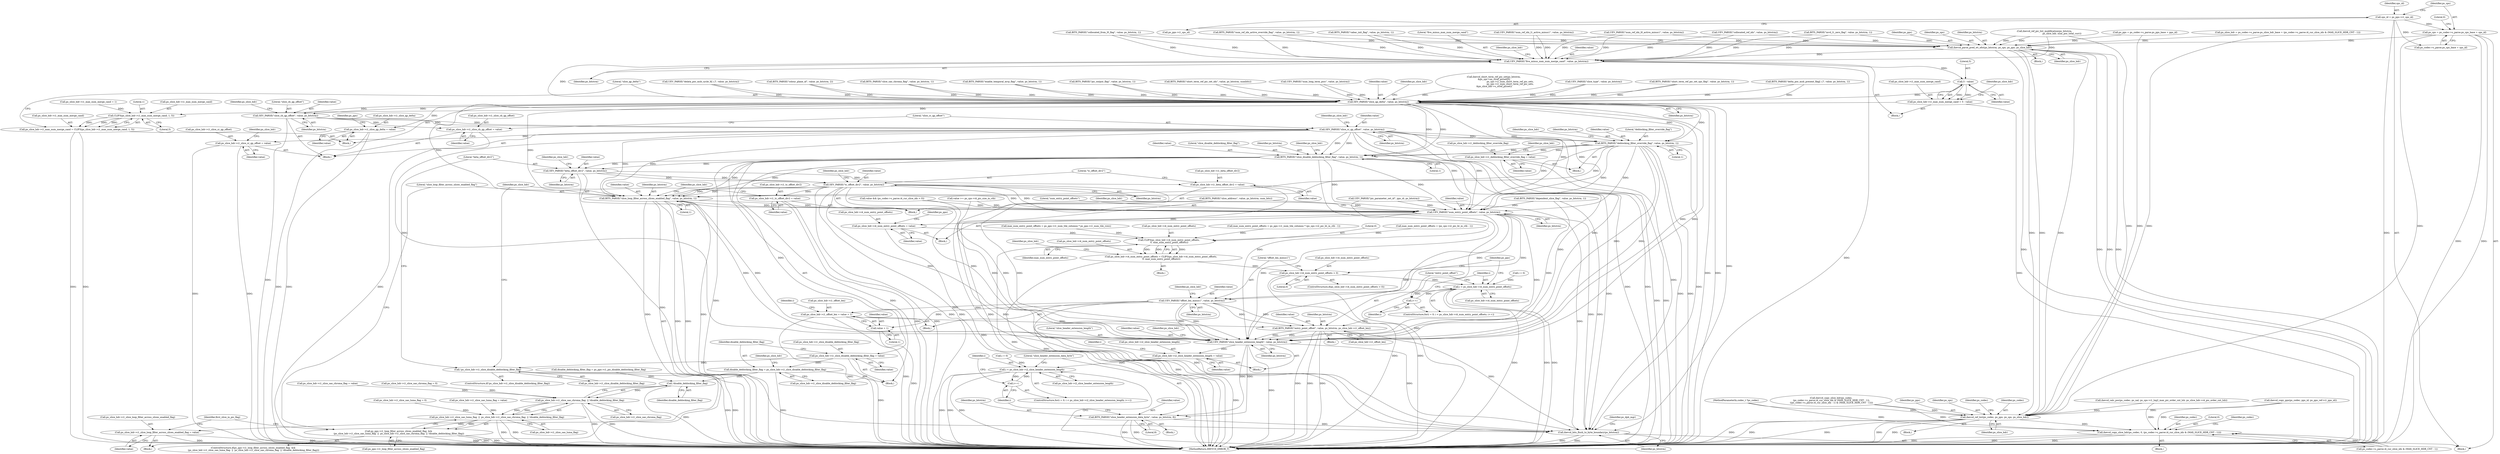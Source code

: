 digraph "0_Android_a1424724a00d62ac5efa0e27953eed66850d662f@integer" {
"1000274" [label="(Call,ps_sps = ps_codec->s_parse.ps_sps_base + sps_id)"];
"1000269" [label="(Call,sps_id = ps_pps->i1_sps_id)"];
"1001428" [label="(Call,ihevcd_parse_pred_wt_ofst(ps_bitstrm, ps_sps, ps_pps, ps_slice_hdr))"];
"1001433" [label="(Call,UEV_PARSE(\"five_minus_max_num_merge_cand\", value, ps_bitstrm))"];
"1001441" [label="(Call,5 - value)"];
"1001437" [label="(Call,ps_slice_hdr->i1_max_num_merge_cand = 5 - value)"];
"1001448" [label="(Call,CLIP3(ps_slice_hdr->i1_max_num_merge_cand, 1, 5))"];
"1001444" [label="(Call,ps_slice_hdr->i1_max_num_merge_cand = CLIP3(ps_slice_hdr->i1_max_num_merge_cand, 1, 5))"];
"1001454" [label="(Call,SEV_PARSE(\"slice_qp_delta\", value, ps_bitstrm))"];
"1001458" [label="(Call,ps_slice_hdr->i1_slice_qp_delta = value)"];
"1001468" [label="(Call,SEV_PARSE(\"slice_cb_qp_offset\", value, ps_bitstrm))"];
"1001472" [label="(Call,ps_slice_hdr->i1_slice_cb_qp_offset = value)"];
"1001477" [label="(Call,SEV_PARSE(\"slice_cr_qp_offset\", value, ps_bitstrm))"];
"1001481" [label="(Call,ps_slice_hdr->i1_slice_cr_qp_offset = value)"];
"1001527" [label="(Call,BITS_PARSE(\"deblocking_filter_override_flag\", value, ps_bitstrm, 1))"];
"1001532" [label="(Call,ps_slice_hdr->i1_deblocking_filter_override_flag = value)"];
"1001542" [label="(Call,BITS_PARSE(\"slice_disable_deblocking_filter_flag\", value, ps_bitstrm, 1))"];
"1001547" [label="(Call,ps_slice_hdr->i1_slice_disable_deblocking_filter_flag = value)"];
"1001552" [label="(Call,disable_deblocking_filter_flag = ps_slice_hdr->i1_slice_disable_deblocking_filter_flag)"];
"1001601" [label="(Call,!disable_deblocking_filter_flag)"];
"1001597" [label="(Call,ps_slice_hdr->i1_slice_sao_chroma_flag  || !disable_deblocking_filter_flag)"];
"1001593" [label="(Call,ps_slice_hdr->i1_slice_sao_luma_flag  ||  ps_slice_hdr->i1_slice_sao_chroma_flag  || !disable_deblocking_filter_flag)"];
"1001589" [label="(Call,ps_pps->i1_loop_filter_across_slices_enabled_flag  &&\n (ps_slice_hdr->i1_slice_sao_luma_flag  ||  ps_slice_hdr->i1_slice_sao_chroma_flag  || !disable_deblocking_filter_flag))"];
"1001558" [label="(Call,!ps_slice_hdr->i1_slice_disable_deblocking_filter_flag)"];
"1001563" [label="(Call,SEV_PARSE(\"beta_offset_div2\", value, ps_bitstrm))"];
"1001567" [label="(Call,ps_slice_hdr->i1_beta_offset_div2 = value)"];
"1001572" [label="(Call,SEV_PARSE(\"tc_offset_div2\", value, ps_bitstrm))"];
"1001576" [label="(Call,ps_slice_hdr->i1_tc_offset_div2 = value)"];
"1001604" [label="(Call,BITS_PARSE(\"slice_loop_filter_across_slices_enabled_flag\", value, ps_bitstrm, 1))"];
"1001609" [label="(Call,ps_slice_hdr->i1_slice_loop_filter_across_slices_enabled_flag = value)"];
"1001883" [label="(Call,UEV_PARSE(\"num_entry_point_offsets\", value, ps_bitstrm))"];
"1001887" [label="(Call,ps_slice_hdr->i4_num_entry_point_offsets = value)"];
"1001942" [label="(Call,CLIP3(ps_slice_hdr->i4_num_entry_point_offsets,\n 0, max_num_entry_point_offsets))"];
"1001938" [label="(Call,ps_slice_hdr->i4_num_entry_point_offsets = CLIP3(ps_slice_hdr->i4_num_entry_point_offsets,\n 0, max_num_entry_point_offsets))"];
"1001949" [label="(Call,ps_slice_hdr->i4_num_entry_point_offsets > 0)"];
"1001970" [label="(Call,i < ps_slice_hdr->i4_num_entry_point_offsets)"];
"1001975" [label="(Call,i++)"];
"1001955" [label="(Call,UEV_PARSE(\"offset_len_minus1\", value, ps_bitstrm))"];
"1001959" [label="(Call,ps_slice_hdr->i1_offset_len = value + 1)"];
"1001978" [label="(Call,BITS_PARSE(\"entry_point_offset\", value, ps_bitstrm, ps_slice_hdr->i1_offset_len))"];
"1001990" [label="(Call,UEV_PARSE(\"slice_header_extension_length\", value, ps_bitstrm))"];
"1001994" [label="(Call,ps_slice_hdr->i2_slice_header_extension_length = value)"];
"1002003" [label="(Call,i < ps_slice_hdr->i2_slice_header_extension_length)"];
"1002008" [label="(Call,i++)"];
"1002011" [label="(Call,BITS_PARSE(\"slice_header_extension_data_byte\", value, ps_bitstrm, 8))"];
"1002016" [label="(Call,ihevcd_bits_flush_to_byte_boundary(ps_bitstrm))"];
"1001963" [label="(Call,value + 1)"];
"1002196" [label="(Call,ihevcd_ref_list(ps_codec, ps_pps, ps_sps, ps_slice_hdr))"];
"1002504" [label="(Call,ihevcd_copy_slice_hdr(ps_codec, 0, (ps_codec->s_parse.i4_cur_slice_idx & (MAX_SLICE_HDR_CNT - 1))))"];
"1001948" [label="(ControlStructure,if(ps_slice_hdr->i4_num_entry_point_offsets > 0))"];
"1001885" [label="(Identifier,value)"];
"1001430" [label="(Identifier,ps_sps)"];
"1002504" [label="(Call,ihevcd_copy_slice_hdr(ps_codec, 0, (ps_codec->s_parse.i4_cur_slice_idx & (MAX_SLICE_HDR_CNT - 1))))"];
"1001982" [label="(Call,ps_slice_hdr->i1_offset_len)"];
"1001428" [label="(Call,ihevcd_parse_pred_wt_ofst(ps_bitstrm, ps_sps, ps_pps, ps_slice_hdr))"];
"1001549" [label="(Identifier,ps_slice_hdr)"];
"1001903" [label="(Call,max_num_entry_point_offsets = ps_pps->i1_num_tile_columns * (ps_sps->i2_pic_ht_in_ctb - 1))"];
"1001562" [label="(Block,)"];
"1001976" [label="(Identifier,i)"];
"1001544" [label="(Identifier,value)"];
"1001947" [label="(Identifier,max_num_entry_point_offsets)"];
"1001971" [label="(Identifier,i)"];
"1001892" [label="(Block,)"];
"1002017" [label="(Identifier,ps_bitstrm)"];
"1000269" [label="(Call,sps_id = ps_pps->i1_sps_id)"];
"1001081" [label="(Call,BITS_PARSE(\"enable_temporal_mvp_flag\", value, ps_bitstrm, 1))"];
"1001471" [label="(Identifier,ps_bitstrm)"];
"1002021" [label="(Identifier,ps_dpb_mgr)"];
"1001888" [label="(Call,ps_slice_hdr->i4_num_entry_point_offsets)"];
"1001884" [label="(Literal,\"num_entry_point_offsets\")"];
"1001588" [label="(ControlStructure,if(ps_pps->i1_loop_filter_across_slices_enabled_flag  &&\n (ps_slice_hdr->i1_slice_sao_luma_flag  ||  ps_slice_hdr->i1_slice_sao_chroma_flag  || !disable_deblocking_filter_flag)))"];
"1002001" [label="(Identifier,i)"];
"1001474" [label="(Identifier,ps_slice_hdr)"];
"1001485" [label="(Identifier,value)"];
"1001897" [label="(Identifier,ps_pps)"];
"1000857" [label="(Call,UEV_PARSE(\"num_long_term_pics\", value, ps_bitstrm))"];
"1002005" [label="(Call,ps_slice_hdr->i2_slice_header_extension_length)"];
"1001957" [label="(Identifier,value)"];
"1001572" [label="(Call,SEV_PARSE(\"tc_offset_div2\", value, ps_bitstrm))"];
"1001580" [label="(Identifier,value)"];
"1001604" [label="(Call,BITS_PARSE(\"slice_loop_filter_across_slices_enabled_flag\", value, ps_bitstrm, 1))"];
"1000287" [label="(Literal,0)"];
"1001887" [label="(Call,ps_slice_hdr->i4_num_entry_point_offsets = value)"];
"1001956" [label="(Literal,\"offset_len_minus1\")"];
"1001553" [label="(Identifier,disable_deblocking_filter_flag)"];
"1001539" [label="(Identifier,ps_slice_hdr)"];
"1002203" [label="(Identifier,ps_codec)"];
"1001354" [label="(Call,BITS_PARSE(\"collocated_from_l0_flag\", value, ps_bitstrm, 1))"];
"1001456" [label="(Identifier,value)"];
"1001460" [label="(Identifier,ps_slice_hdr)"];
"1002195" [label="(Block,)"];
"1001978" [label="(Call,BITS_PARSE(\"entry_point_offset\", value, ps_bitstrm, ps_slice_hdr->i1_offset_len))"];
"1000263" [label="(Call,ihevcd_copy_pps(ps_codec, pps_id, ps_pps_ref->i1_pps_id))"];
"1002013" [label="(Identifier,value)"];
"1001469" [label="(Literal,\"slice_cb_qp_offset\")"];
"1002518" [label="(Identifier,ps_codec)"];
"1002200" [label="(Identifier,ps_slice_hdr)"];
"1001467" [label="(Block,)"];
"1001479" [label="(Identifier,value)"];
"1001532" [label="(Call,ps_slice_hdr->i1_deblocking_filter_override_flag = value)"];
"1002505" [label="(Identifier,ps_codec)"];
"1002507" [label="(Call,ps_codec->s_parse.i4_cur_slice_idx & (MAX_SLICE_HDR_CNT - 1))"];
"1001459" [label="(Call,ps_slice_hdr->i1_slice_qp_delta)"];
"1001617" [label="(Identifier,first_slice_in_pic_flag)"];
"1001541" [label="(Block,)"];
"1001571" [label="(Identifier,value)"];
"1002012" [label="(Literal,\"slice_header_extension_data_byte\")"];
"1001558" [label="(Call,!ps_slice_hdr->i1_slice_disable_deblocking_filter_flag)"];
"1000274" [label="(Call,ps_sps = ps_codec->s_parse.ps_sps_base + sps_id)"];
"1000271" [label="(Call,ps_pps->i1_sps_id)"];
"1002011" [label="(Call,BITS_PARSE(\"slice_header_extension_data_byte\", value, ps_bitstrm, 8))"];
"1000778" [label="(Call,ihevcd_short_term_ref_pic_set(ps_bitstrm,\n &ps_sps->as_stref_picset[0],\n                                              ps_sps->i1_num_short_term_ref_pic_sets,\n                                              ps_sps->i1_num_short_term_ref_pic_sets,\n &ps_slice_hdr->s_stref_picset))"];
"1001473" [label="(Call,ps_slice_hdr->i1_slice_cb_qp_offset)"];
"1001551" [label="(Identifier,value)"];
"1001606" [label="(Identifier,value)"];
"1001607" [label="(Identifier,ps_bitstrm)"];
"1001977" [label="(Block,)"];
"1001465" [label="(Identifier,ps_pps)"];
"1000397" [label="(Call,ps_slice_hdr = ps_codec->s_parse.ps_slice_hdr_base + (ps_codec->s_parse.i4_cur_slice_idx & (MAX_SLICE_HDR_CNT - 1)))"];
"1001598" [label="(Call,ps_slice_hdr->i1_slice_sao_chroma_flag)"];
"1001432" [label="(Identifier,ps_slice_hdr)"];
"1001169" [label="(Call,BITS_PARSE(\"num_ref_idx_active_override_flag\", value, ps_bitstrm, 1))"];
"1002016" [label="(Call,ihevcd_bits_flush_to_byte_boundary(ps_bitstrm))"];
"1001482" [label="(Call,ps_slice_hdr->i1_slice_cr_qp_offset)"];
"1001566" [label="(Identifier,ps_bitstrm)"];
"1001476" [label="(Identifier,value)"];
"1001554" [label="(Call,ps_slice_hdr->i1_slice_disable_deblocking_filter_flag)"];
"1002008" [label="(Call,i++)"];
"1001575" [label="(Identifier,ps_bitstrm)"];
"1001946" [label="(Literal,0)"];
"1001960" [label="(Call,ps_slice_hdr->i1_offset_len)"];
"1001658" [label="(Call,ihevcd_calc_poc(ps_codec, ps_nal, ps_sps->i1_log2_max_pic_order_cnt_lsb, ps_slice_hdr->i4_pic_order_cnt_lsb))"];
"1001567" [label="(Call,ps_slice_hdr->i1_beta_offset_div2 = value)"];
"1001882" [label="(Block,)"];
"1002606" [label="(MethodReturn,IHEVCD_ERROR_T)"];
"1001322" [label="(Call,BITS_PARSE(\"cabac_init_flag\", value, ps_bitstrm, 1))"];
"1001429" [label="(Identifier,ps_bitstrm)"];
"1001981" [label="(Identifier,ps_bitstrm)"];
"1001433" [label="(Call,UEV_PARSE(\"five_minus_max_num_merge_cand\", value, ps_bitstrm))"];
"1001441" [label="(Call,5 - value)"];
"1001970" [label="(Call,i < ps_slice_hdr->i4_num_entry_point_offsets)"];
"1001454" [label="(Call,SEV_PARSE(\"slice_qp_delta\", value, ps_bitstrm))"];
"1001563" [label="(Call,SEV_PARSE(\"beta_offset_div2\", value, ps_bitstrm))"];
"1001990" [label="(Call,UEV_PARSE(\"slice_header_extension_length\", value, ps_bitstrm))"];
"1001583" [label="(Identifier,ps_slice_hdr)"];
"1001979" [label="(Literal,\"entry_point_offset\")"];
"1001991" [label="(Literal,\"slice_header_extension_length\")"];
"1000694" [label="(Call,BITS_PARSE(\"short_term_ref_pic_set_sps_flag\", value, ps_bitstrm, 1))"];
"1002495" [label="(Block,)"];
"1001560" [label="(Identifier,ps_slice_hdr)"];
"1001528" [label="(Literal,\"deblocking_filter_override_flag\")"];
"1001578" [label="(Identifier,ps_slice_hdr)"];
"1001477" [label="(Call,SEV_PARSE(\"slice_cr_qp_offset\", value, ps_bitstrm))"];
"1001964" [label="(Identifier,value)"];
"1001569" [label="(Identifier,ps_slice_hdr)"];
"1002506" [label="(Literal,0)"];
"1000971" [label="(Call,BITS_PARSE(\"delta_poc_msb_present_flag[ i ]\", value, ps_bitstrm, 1))"];
"1001533" [label="(Call,ps_slice_hdr->i1_deblocking_filter_override_flag)"];
"1001995" [label="(Call,ps_slice_hdr->i2_slice_header_extension_length)"];
"1001608" [label="(Literal,1)"];
"1001452" [label="(Literal,1)"];
"1000276" [label="(Call,ps_codec->s_parse.ps_sps_base + sps_id)"];
"1001942" [label="(Call,CLIP3(ps_slice_hdr->i4_num_entry_point_offsets,\n 0, max_num_entry_point_offsets))"];
"1001444" [label="(Call,ps_slice_hdr->i1_max_num_merge_cand = CLIP3(ps_slice_hdr->i1_max_num_merge_cand, 1, 5))"];
"1001478" [label="(Literal,\"slice_cr_qp_offset\")"];
"1002003" [label="(Call,i < ps_slice_hdr->i2_slice_header_extension_length)"];
"1001526" [label="(Block,)"];
"1001543" [label="(Literal,\"slice_disable_deblocking_filter_flag\")"];
"1002000" [label="(Call,i = 0)"];
"1000275" [label="(Identifier,ps_sps)"];
"1001449" [label="(Call,ps_slice_hdr->i1_max_num_merge_cand)"];
"1001950" [label="(Call,ps_slice_hdr->i4_num_entry_point_offsets)"];
"1001992" [label="(Identifier,value)"];
"1001557" [label="(ControlStructure,if(!ps_slice_hdr->i1_slice_disable_deblocking_filter_flag))"];
"1001545" [label="(Identifier,ps_bitstrm)"];
"1000221" [label="(Call,ps_pps = ps_codec->s_parse.ps_pps_base + pps_id)"];
"1002014" [label="(Identifier,ps_bitstrm)"];
"1001534" [label="(Identifier,ps_slice_hdr)"];
"1001980" [label="(Identifier,value)"];
"1001547" [label="(Call,ps_slice_hdr->i1_slice_disable_deblocking_filter_flag = value)"];
"1001613" [label="(Identifier,value)"];
"1001931" [label="(Call,max_num_entry_point_offsets = (ps_sps->i2_pic_ht_in_ctb - 1))"];
"1001442" [label="(Literal,5)"];
"1001438" [label="(Call,ps_slice_hdr->i1_max_num_merge_cand)"];
"1000637" [label="(Call,BITS_PARSE(\"pic_output_flag\", value, ps_bitstrm, 1))"];
"1001998" [label="(Identifier,value)"];
"1001590" [label="(Call,ps_pps->i1_loop_filter_across_slices_enabled_flag)"];
"1001989" [label="(Block,)"];
"1001996" [label="(Identifier,ps_slice_hdr)"];
"1001439" [label="(Identifier,ps_slice_hdr)"];
"1000537" [label="(Call,value >= ps_sps->i4_pic_size_in_ctb)"];
"1001601" [label="(Call,!disable_deblocking_filter_flag)"];
"1001302" [label="(Call,BITS_PARSE(\"mvd_l1_zero_flag\", value, ps_bitstrm, 1))"];
"1000734" [label="(Call,BITS_PARSE(\"short_term_ref_pic_set_idx\", value, ps_bitstrm, numbits))"];
"1001481" [label="(Call,ps_slice_hdr->i1_slice_cr_qp_offset = value)"];
"1002197" [label="(Identifier,ps_codec)"];
"1001611" [label="(Identifier,ps_slice_hdr)"];
"1001431" [label="(Identifier,ps_pps)"];
"1001920" [label="(Call,max_num_entry_point_offsets = ps_pps->i1_num_tile_columns * ps_pps->i1_num_tile_rows)"];
"1001994" [label="(Call,ps_slice_hdr->i2_slice_header_extension_length = value)"];
"1002004" [label="(Identifier,i)"];
"1000130" [label="(MethodParameterIn,codec_t *ps_codec)"];
"1001437" [label="(Call,ps_slice_hdr->i1_max_num_merge_cand = 5 - value)"];
"1001955" [label="(Call,UEV_PARSE(\"offset_len_minus1\", value, ps_bitstrm))"];
"1000428" [label="(Call,value && (ps_codec->s_parse.i4_cur_slice_idx > 0))"];
"1001559" [label="(Call,ps_slice_hdr->i1_slice_disable_deblocking_filter_flag)"];
"1000997" [label="(Call,UEV_PARSE(\"delata_poc_msb_cycle_lt[ i ]\", value, ps_bitstrm))"];
"1001446" [label="(Identifier,ps_slice_hdr)"];
"1001589" [label="(Call,ps_pps->i1_loop_filter_across_slices_enabled_flag  &&\n (ps_slice_hdr->i1_slice_sao_luma_flag  ||  ps_slice_hdr->i1_slice_sao_chroma_flag  || !disable_deblocking_filter_flag))"];
"1001443" [label="(Identifier,value)"];
"1001999" [label="(ControlStructure,for(i = 0; i < ps_slice_hdr->i2_slice_header_extension_length; i++))"];
"1001963" [label="(Call,value + 1)"];
"1001576" [label="(Call,ps_slice_hdr->i1_tc_offset_div2 = value)"];
"1000659" [label="(Call,BITS_PARSE(\"colour_plane_id\", value, ps_bitstrm, 2))"];
"1001951" [label="(Identifier,ps_slice_hdr)"];
"1001468" [label="(Call,SEV_PARSE(\"slice_cb_qp_offset\", value, ps_bitstrm))"];
"1001386" [label="(Call,UEV_PARSE(\"collocated_ref_idx\", value, ps_bitstrm))"];
"1001594" [label="(Call,ps_slice_hdr->i1_slice_sao_luma_flag)"];
"1001987" [label="(Identifier,ps_pps)"];
"1001427" [label="(Block,)"];
"1001462" [label="(Identifier,value)"];
"1001972" [label="(Call,ps_slice_hdr->i4_num_entry_point_offsets)"];
"1001959" [label="(Call,ps_slice_hdr->i1_offset_len = value + 1)"];
"1002015" [label="(Literal,8)"];
"1001939" [label="(Call,ps_slice_hdr->i4_num_entry_point_offsets)"];
"1001883" [label="(Call,UEV_PARSE(\"num_entry_point_offsets\", value, ps_bitstrm))"];
"1001091" [label="(Call,ps_slice_hdr->i1_slice_sao_luma_flag = 0)"];
"1001975" [label="(Call,i++)"];
"1000270" [label="(Identifier,sps_id)"];
"1000132" [label="(Block,)"];
"1001958" [label="(Identifier,ps_bitstrm)"];
"1002198" [label="(Identifier,ps_pps)"];
"1001565" [label="(Identifier,value)"];
"1002010" [label="(Block,)"];
"1000592" [label="(Call,UEV_PARSE(\"slice_type\", value, ps_bitstrm))"];
"1001552" [label="(Call,disable_deblocking_filter_flag = ps_slice_hdr->i1_slice_disable_deblocking_filter_flag)"];
"1001938" [label="(Call,ps_slice_hdr->i4_num_entry_point_offsets = CLIP3(ps_slice_hdr->i4_num_entry_point_offsets,\n 0, max_num_entry_point_offsets))"];
"1001891" [label="(Identifier,value)"];
"1001453" [label="(Literal,5)"];
"1000209" [label="(Call,UEV_PARSE(\"pic_parameter_set_id\", pps_id, ps_bitstrm))"];
"1001542" [label="(Call,BITS_PARSE(\"slice_disable_deblocking_filter_flag\", value, ps_bitstrm, 1))"];
"1001968" [label="(Identifier,i)"];
"1001512" [label="(Call,disable_deblocking_filter_flag = ps_pps->i1_pic_disable_deblocking_filter_flag)"];
"1001126" [label="(Call,ps_slice_hdr->i1_max_num_merge_cand = 1)"];
"1001111" [label="(Call,ps_slice_hdr->i1_slice_sao_luma_flag = value)"];
"1001953" [label="(Literal,0)"];
"1002199" [label="(Identifier,ps_sps)"];
"1001546" [label="(Literal,1)"];
"1001609" [label="(Call,ps_slice_hdr->i1_slice_loop_filter_across_slices_enabled_flag = value)"];
"1001435" [label="(Identifier,value)"];
"1000554" [label="(Block,)"];
"1001602" [label="(Identifier,disable_deblocking_filter_flag)"];
"1000422" [label="(Call,BITS_PARSE(\"dependent_slice_flag\", value, ps_bitstrm, 1))"];
"1001965" [label="(Literal,1)"];
"1002009" [label="(Identifier,i)"];
"1001434" [label="(Literal,\"five_minus_max_num_merge_cand\")"];
"1001530" [label="(Identifier,ps_bitstrm)"];
"1001949" [label="(Call,ps_slice_hdr->i4_num_entry_point_offsets > 0)"];
"1001889" [label="(Identifier,ps_slice_hdr)"];
"1001529" [label="(Identifier,value)"];
"1001275" [label="(Call,ihevcd_ref_pic_list_modification(ps_bitstrm,\n                                                 ps_slice_hdr, num_poc_total_curr))"];
"1001458" [label="(Call,ps_slice_hdr->i1_slice_qp_delta = value)"];
"1001943" [label="(Call,ps_slice_hdr->i4_num_entry_point_offsets)"];
"1001548" [label="(Call,ps_slice_hdr->i1_slice_disable_deblocking_filter_flag)"];
"1002196" [label="(Call,ihevcd_ref_list(ps_codec, ps_pps, ps_sps, ps_slice_hdr))"];
"1001610" [label="(Call,ps_slice_hdr->i1_slice_loop_filter_across_slices_enabled_flag)"];
"1001472" [label="(Call,ps_slice_hdr->i1_slice_cb_qp_offset = value)"];
"1001480" [label="(Identifier,ps_bitstrm)"];
"1000438" [label="(Call,ihevcd_copy_slice_hdr(ps_codec,\n (ps_codec->s_parse.i4_cur_slice_idx & (MAX_SLICE_HDR_CNT - 1)),\n ((ps_codec->s_parse.i4_cur_slice_idx - 1) & (MAX_SLICE_HDR_CNT - 1))))"];
"1001121" [label="(Call,ps_slice_hdr->i1_slice_sao_chroma_flag = value)"];
"1001593" [label="(Call,ps_slice_hdr->i1_slice_sao_luma_flag  ||  ps_slice_hdr->i1_slice_sao_chroma_flag  || !disable_deblocking_filter_flag)"];
"1001448" [label="(Call,CLIP3(ps_slice_hdr->i1_max_num_merge_cand, 1, 5))"];
"1001184" [label="(Call,UEV_PARSE(\"num_ref_idx_l0_active_minus1\", value, ps_bitstrm))"];
"1001573" [label="(Literal,\"tc_offset_div2\")"];
"1001536" [label="(Identifier,value)"];
"1001597" [label="(Call,ps_slice_hdr->i1_slice_sao_chroma_flag  || !disable_deblocking_filter_flag)"];
"1001961" [label="(Identifier,ps_slice_hdr)"];
"1001531" [label="(Literal,1)"];
"1001168" [label="(Block,)"];
"1001455" [label="(Literal,\"slice_qp_delta\")"];
"1001577" [label="(Call,ps_slice_hdr->i1_tc_offset_div2)"];
"1001445" [label="(Call,ps_slice_hdr->i1_max_num_merge_cand)"];
"1001436" [label="(Identifier,ps_bitstrm)"];
"1001967" [label="(Call,i = 0)"];
"1001470" [label="(Identifier,value)"];
"1001993" [label="(Identifier,ps_bitstrm)"];
"1001568" [label="(Call,ps_slice_hdr->i1_beta_offset_div2)"];
"1001954" [label="(Block,)"];
"1001564" [label="(Literal,\"beta_offset_div2\")"];
"1001605" [label="(Literal,\"slice_loop_filter_across_slices_enabled_flag\")"];
"1001488" [label="(Identifier,ps_slice_hdr)"];
"1001886" [label="(Identifier,ps_bitstrm)"];
"1001457" [label="(Identifier,ps_bitstrm)"];
"1001483" [label="(Identifier,ps_slice_hdr)"];
"1001527" [label="(Call,BITS_PARSE(\"deblocking_filter_override_flag\", value, ps_bitstrm, 1))"];
"1001116" [label="(Call,BITS_PARSE(\"slice_sao_chroma_flag\", value, ps_bitstrm, 1))"];
"1001096" [label="(Call,ps_slice_hdr->i1_slice_sao_chroma_flag = 0)"];
"1001574" [label="(Identifier,value)"];
"1001966" [label="(ControlStructure,for(i = 0; i < ps_slice_hdr->i4_num_entry_point_offsets; i++))"];
"1001202" [label="(Call,UEV_PARSE(\"num_ref_idx_l1_active_minus1\", value, ps_bitstrm))"];
"1000528" [label="(Call,BITS_PARSE(\"slice_address\", value, ps_bitstrm, num_bits))"];
"1001603" [label="(Block,)"];
"1000274" -> "1000132"  [label="AST: "];
"1000274" -> "1000276"  [label="CFG: "];
"1000275" -> "1000274"  [label="AST: "];
"1000276" -> "1000274"  [label="AST: "];
"1000287" -> "1000274"  [label="CFG: "];
"1000274" -> "1002606"  [label="DDG: "];
"1000274" -> "1002606"  [label="DDG: "];
"1000269" -> "1000274"  [label="DDG: "];
"1000274" -> "1001428"  [label="DDG: "];
"1000274" -> "1002196"  [label="DDG: "];
"1000269" -> "1000132"  [label="AST: "];
"1000269" -> "1000271"  [label="CFG: "];
"1000270" -> "1000269"  [label="AST: "];
"1000271" -> "1000269"  [label="AST: "];
"1000275" -> "1000269"  [label="CFG: "];
"1000269" -> "1002606"  [label="DDG: "];
"1000269" -> "1000276"  [label="DDG: "];
"1001428" -> "1001427"  [label="AST: "];
"1001428" -> "1001432"  [label="CFG: "];
"1001429" -> "1001428"  [label="AST: "];
"1001430" -> "1001428"  [label="AST: "];
"1001431" -> "1001428"  [label="AST: "];
"1001432" -> "1001428"  [label="AST: "];
"1001434" -> "1001428"  [label="CFG: "];
"1001428" -> "1002606"  [label="DDG: "];
"1001428" -> "1002606"  [label="DDG: "];
"1001428" -> "1002606"  [label="DDG: "];
"1001428" -> "1002606"  [label="DDG: "];
"1001354" -> "1001428"  [label="DDG: "];
"1001169" -> "1001428"  [label="DDG: "];
"1001202" -> "1001428"  [label="DDG: "];
"1001275" -> "1001428"  [label="DDG: "];
"1001275" -> "1001428"  [label="DDG: "];
"1001386" -> "1001428"  [label="DDG: "];
"1001302" -> "1001428"  [label="DDG: "];
"1001322" -> "1001428"  [label="DDG: "];
"1001184" -> "1001428"  [label="DDG: "];
"1000221" -> "1001428"  [label="DDG: "];
"1000397" -> "1001428"  [label="DDG: "];
"1001428" -> "1001433"  [label="DDG: "];
"1001428" -> "1002196"  [label="DDG: "];
"1001428" -> "1002196"  [label="DDG: "];
"1001428" -> "1002196"  [label="DDG: "];
"1001433" -> "1001168"  [label="AST: "];
"1001433" -> "1001436"  [label="CFG: "];
"1001434" -> "1001433"  [label="AST: "];
"1001435" -> "1001433"  [label="AST: "];
"1001436" -> "1001433"  [label="AST: "];
"1001439" -> "1001433"  [label="CFG: "];
"1001433" -> "1002606"  [label="DDG: "];
"1001169" -> "1001433"  [label="DDG: "];
"1001169" -> "1001433"  [label="DDG: "];
"1001202" -> "1001433"  [label="DDG: "];
"1001202" -> "1001433"  [label="DDG: "];
"1001302" -> "1001433"  [label="DDG: "];
"1001302" -> "1001433"  [label="DDG: "];
"1001354" -> "1001433"  [label="DDG: "];
"1001354" -> "1001433"  [label="DDG: "];
"1001386" -> "1001433"  [label="DDG: "];
"1001386" -> "1001433"  [label="DDG: "];
"1001322" -> "1001433"  [label="DDG: "];
"1001322" -> "1001433"  [label="DDG: "];
"1001184" -> "1001433"  [label="DDG: "];
"1001184" -> "1001433"  [label="DDG: "];
"1001275" -> "1001433"  [label="DDG: "];
"1001433" -> "1001441"  [label="DDG: "];
"1001433" -> "1001454"  [label="DDG: "];
"1001441" -> "1001437"  [label="AST: "];
"1001441" -> "1001443"  [label="CFG: "];
"1001442" -> "1001441"  [label="AST: "];
"1001443" -> "1001441"  [label="AST: "];
"1001437" -> "1001441"  [label="CFG: "];
"1001441" -> "1001437"  [label="DDG: "];
"1001441" -> "1001437"  [label="DDG: "];
"1001441" -> "1001454"  [label="DDG: "];
"1001437" -> "1001168"  [label="AST: "];
"1001438" -> "1001437"  [label="AST: "];
"1001446" -> "1001437"  [label="CFG: "];
"1001437" -> "1002606"  [label="DDG: "];
"1001437" -> "1001448"  [label="DDG: "];
"1001448" -> "1001444"  [label="AST: "];
"1001448" -> "1001453"  [label="CFG: "];
"1001449" -> "1001448"  [label="AST: "];
"1001452" -> "1001448"  [label="AST: "];
"1001453" -> "1001448"  [label="AST: "];
"1001444" -> "1001448"  [label="CFG: "];
"1001448" -> "1001444"  [label="DDG: "];
"1001448" -> "1001444"  [label="DDG: "];
"1001448" -> "1001444"  [label="DDG: "];
"1001126" -> "1001448"  [label="DDG: "];
"1001444" -> "1000554"  [label="AST: "];
"1001445" -> "1001444"  [label="AST: "];
"1001455" -> "1001444"  [label="CFG: "];
"1001444" -> "1002606"  [label="DDG: "];
"1001444" -> "1002606"  [label="DDG: "];
"1001454" -> "1000554"  [label="AST: "];
"1001454" -> "1001457"  [label="CFG: "];
"1001455" -> "1001454"  [label="AST: "];
"1001456" -> "1001454"  [label="AST: "];
"1001457" -> "1001454"  [label="AST: "];
"1001460" -> "1001454"  [label="CFG: "];
"1001454" -> "1002606"  [label="DDG: "];
"1001454" -> "1002606"  [label="DDG: "];
"1000659" -> "1001454"  [label="DDG: "];
"1000659" -> "1001454"  [label="DDG: "];
"1000971" -> "1001454"  [label="DDG: "];
"1000971" -> "1001454"  [label="DDG: "];
"1000997" -> "1001454"  [label="DDG: "];
"1000997" -> "1001454"  [label="DDG: "];
"1000592" -> "1001454"  [label="DDG: "];
"1000592" -> "1001454"  [label="DDG: "];
"1000734" -> "1001454"  [label="DDG: "];
"1000734" -> "1001454"  [label="DDG: "];
"1000694" -> "1001454"  [label="DDG: "];
"1000694" -> "1001454"  [label="DDG: "];
"1001081" -> "1001454"  [label="DDG: "];
"1001081" -> "1001454"  [label="DDG: "];
"1000637" -> "1001454"  [label="DDG: "];
"1000637" -> "1001454"  [label="DDG: "];
"1000857" -> "1001454"  [label="DDG: "];
"1000857" -> "1001454"  [label="DDG: "];
"1001116" -> "1001454"  [label="DDG: "];
"1001116" -> "1001454"  [label="DDG: "];
"1000778" -> "1001454"  [label="DDG: "];
"1001454" -> "1001458"  [label="DDG: "];
"1001454" -> "1001468"  [label="DDG: "];
"1001454" -> "1001468"  [label="DDG: "];
"1001454" -> "1001527"  [label="DDG: "];
"1001454" -> "1001527"  [label="DDG: "];
"1001454" -> "1001542"  [label="DDG: "];
"1001454" -> "1001542"  [label="DDG: "];
"1001454" -> "1001604"  [label="DDG: "];
"1001454" -> "1001604"  [label="DDG: "];
"1001454" -> "1001883"  [label="DDG: "];
"1001454" -> "1001883"  [label="DDG: "];
"1001454" -> "1001990"  [label="DDG: "];
"1001454" -> "1001990"  [label="DDG: "];
"1001454" -> "1002016"  [label="DDG: "];
"1001458" -> "1000554"  [label="AST: "];
"1001458" -> "1001462"  [label="CFG: "];
"1001459" -> "1001458"  [label="AST: "];
"1001462" -> "1001458"  [label="AST: "];
"1001465" -> "1001458"  [label="CFG: "];
"1001458" -> "1002606"  [label="DDG: "];
"1001458" -> "1002606"  [label="DDG: "];
"1001468" -> "1001467"  [label="AST: "];
"1001468" -> "1001471"  [label="CFG: "];
"1001469" -> "1001468"  [label="AST: "];
"1001470" -> "1001468"  [label="AST: "];
"1001471" -> "1001468"  [label="AST: "];
"1001474" -> "1001468"  [label="CFG: "];
"1001468" -> "1002606"  [label="DDG: "];
"1001468" -> "1001472"  [label="DDG: "];
"1001468" -> "1001477"  [label="DDG: "];
"1001468" -> "1001477"  [label="DDG: "];
"1001472" -> "1001467"  [label="AST: "];
"1001472" -> "1001476"  [label="CFG: "];
"1001473" -> "1001472"  [label="AST: "];
"1001476" -> "1001472"  [label="AST: "];
"1001478" -> "1001472"  [label="CFG: "];
"1001472" -> "1002606"  [label="DDG: "];
"1001477" -> "1001467"  [label="AST: "];
"1001477" -> "1001480"  [label="CFG: "];
"1001478" -> "1001477"  [label="AST: "];
"1001479" -> "1001477"  [label="AST: "];
"1001480" -> "1001477"  [label="AST: "];
"1001483" -> "1001477"  [label="CFG: "];
"1001477" -> "1002606"  [label="DDG: "];
"1001477" -> "1002606"  [label="DDG: "];
"1001477" -> "1001481"  [label="DDG: "];
"1001477" -> "1001527"  [label="DDG: "];
"1001477" -> "1001527"  [label="DDG: "];
"1001477" -> "1001542"  [label="DDG: "];
"1001477" -> "1001542"  [label="DDG: "];
"1001477" -> "1001604"  [label="DDG: "];
"1001477" -> "1001604"  [label="DDG: "];
"1001477" -> "1001883"  [label="DDG: "];
"1001477" -> "1001883"  [label="DDG: "];
"1001477" -> "1001990"  [label="DDG: "];
"1001477" -> "1001990"  [label="DDG: "];
"1001477" -> "1002016"  [label="DDG: "];
"1001481" -> "1001467"  [label="AST: "];
"1001481" -> "1001485"  [label="CFG: "];
"1001482" -> "1001481"  [label="AST: "];
"1001485" -> "1001481"  [label="AST: "];
"1001488" -> "1001481"  [label="CFG: "];
"1001481" -> "1002606"  [label="DDG: "];
"1001481" -> "1002606"  [label="DDG: "];
"1001527" -> "1001526"  [label="AST: "];
"1001527" -> "1001531"  [label="CFG: "];
"1001528" -> "1001527"  [label="AST: "];
"1001529" -> "1001527"  [label="AST: "];
"1001530" -> "1001527"  [label="AST: "];
"1001531" -> "1001527"  [label="AST: "];
"1001534" -> "1001527"  [label="CFG: "];
"1001527" -> "1002606"  [label="DDG: "];
"1001527" -> "1002606"  [label="DDG: "];
"1001527" -> "1001532"  [label="DDG: "];
"1001527" -> "1001542"  [label="DDG: "];
"1001527" -> "1001542"  [label="DDG: "];
"1001527" -> "1001604"  [label="DDG: "];
"1001527" -> "1001604"  [label="DDG: "];
"1001527" -> "1001883"  [label="DDG: "];
"1001527" -> "1001883"  [label="DDG: "];
"1001527" -> "1001990"  [label="DDG: "];
"1001527" -> "1001990"  [label="DDG: "];
"1001527" -> "1002016"  [label="DDG: "];
"1001532" -> "1001526"  [label="AST: "];
"1001532" -> "1001536"  [label="CFG: "];
"1001533" -> "1001532"  [label="AST: "];
"1001536" -> "1001532"  [label="AST: "];
"1001539" -> "1001532"  [label="CFG: "];
"1001532" -> "1002606"  [label="DDG: "];
"1001532" -> "1002606"  [label="DDG: "];
"1001542" -> "1001541"  [label="AST: "];
"1001542" -> "1001546"  [label="CFG: "];
"1001543" -> "1001542"  [label="AST: "];
"1001544" -> "1001542"  [label="AST: "];
"1001545" -> "1001542"  [label="AST: "];
"1001546" -> "1001542"  [label="AST: "];
"1001549" -> "1001542"  [label="CFG: "];
"1001542" -> "1002606"  [label="DDG: "];
"1001542" -> "1002606"  [label="DDG: "];
"1001542" -> "1001547"  [label="DDG: "];
"1001542" -> "1001563"  [label="DDG: "];
"1001542" -> "1001563"  [label="DDG: "];
"1001542" -> "1001604"  [label="DDG: "];
"1001542" -> "1001604"  [label="DDG: "];
"1001542" -> "1001883"  [label="DDG: "];
"1001542" -> "1001883"  [label="DDG: "];
"1001542" -> "1001990"  [label="DDG: "];
"1001542" -> "1001990"  [label="DDG: "];
"1001542" -> "1002016"  [label="DDG: "];
"1001547" -> "1001541"  [label="AST: "];
"1001547" -> "1001551"  [label="CFG: "];
"1001548" -> "1001547"  [label="AST: "];
"1001551" -> "1001547"  [label="AST: "];
"1001553" -> "1001547"  [label="CFG: "];
"1001547" -> "1002606"  [label="DDG: "];
"1001547" -> "1001552"  [label="DDG: "];
"1001547" -> "1001558"  [label="DDG: "];
"1001552" -> "1001541"  [label="AST: "];
"1001552" -> "1001554"  [label="CFG: "];
"1001553" -> "1001552"  [label="AST: "];
"1001554" -> "1001552"  [label="AST: "];
"1001560" -> "1001552"  [label="CFG: "];
"1001552" -> "1002606"  [label="DDG: "];
"1001552" -> "1001601"  [label="DDG: "];
"1001601" -> "1001597"  [label="AST: "];
"1001601" -> "1001602"  [label="CFG: "];
"1001602" -> "1001601"  [label="AST: "];
"1001597" -> "1001601"  [label="CFG: "];
"1001601" -> "1002606"  [label="DDG: "];
"1001601" -> "1001597"  [label="DDG: "];
"1001512" -> "1001601"  [label="DDG: "];
"1001597" -> "1001593"  [label="AST: "];
"1001597" -> "1001598"  [label="CFG: "];
"1001598" -> "1001597"  [label="AST: "];
"1001593" -> "1001597"  [label="CFG: "];
"1001597" -> "1002606"  [label="DDG: "];
"1001597" -> "1002606"  [label="DDG: "];
"1001597" -> "1001593"  [label="DDG: "];
"1001597" -> "1001593"  [label="DDG: "];
"1001096" -> "1001597"  [label="DDG: "];
"1001121" -> "1001597"  [label="DDG: "];
"1001593" -> "1001589"  [label="AST: "];
"1001593" -> "1001594"  [label="CFG: "];
"1001594" -> "1001593"  [label="AST: "];
"1001589" -> "1001593"  [label="CFG: "];
"1001593" -> "1002606"  [label="DDG: "];
"1001593" -> "1002606"  [label="DDG: "];
"1001593" -> "1001589"  [label="DDG: "];
"1001593" -> "1001589"  [label="DDG: "];
"1001091" -> "1001593"  [label="DDG: "];
"1001111" -> "1001593"  [label="DDG: "];
"1001589" -> "1001588"  [label="AST: "];
"1001589" -> "1001590"  [label="CFG: "];
"1001590" -> "1001589"  [label="AST: "];
"1001605" -> "1001589"  [label="CFG: "];
"1001617" -> "1001589"  [label="CFG: "];
"1001589" -> "1002606"  [label="DDG: "];
"1001589" -> "1002606"  [label="DDG: "];
"1001589" -> "1002606"  [label="DDG: "];
"1001558" -> "1001557"  [label="AST: "];
"1001558" -> "1001559"  [label="CFG: "];
"1001559" -> "1001558"  [label="AST: "];
"1001564" -> "1001558"  [label="CFG: "];
"1001583" -> "1001558"  [label="CFG: "];
"1001558" -> "1002606"  [label="DDG: "];
"1001558" -> "1002606"  [label="DDG: "];
"1001563" -> "1001562"  [label="AST: "];
"1001563" -> "1001566"  [label="CFG: "];
"1001564" -> "1001563"  [label="AST: "];
"1001565" -> "1001563"  [label="AST: "];
"1001566" -> "1001563"  [label="AST: "];
"1001569" -> "1001563"  [label="CFG: "];
"1001563" -> "1002606"  [label="DDG: "];
"1001563" -> "1001567"  [label="DDG: "];
"1001563" -> "1001572"  [label="DDG: "];
"1001563" -> "1001572"  [label="DDG: "];
"1001567" -> "1001562"  [label="AST: "];
"1001567" -> "1001571"  [label="CFG: "];
"1001568" -> "1001567"  [label="AST: "];
"1001571" -> "1001567"  [label="AST: "];
"1001573" -> "1001567"  [label="CFG: "];
"1001567" -> "1002606"  [label="DDG: "];
"1001572" -> "1001562"  [label="AST: "];
"1001572" -> "1001575"  [label="CFG: "];
"1001573" -> "1001572"  [label="AST: "];
"1001574" -> "1001572"  [label="AST: "];
"1001575" -> "1001572"  [label="AST: "];
"1001578" -> "1001572"  [label="CFG: "];
"1001572" -> "1002606"  [label="DDG: "];
"1001572" -> "1002606"  [label="DDG: "];
"1001572" -> "1001576"  [label="DDG: "];
"1001572" -> "1001604"  [label="DDG: "];
"1001572" -> "1001604"  [label="DDG: "];
"1001572" -> "1001883"  [label="DDG: "];
"1001572" -> "1001883"  [label="DDG: "];
"1001572" -> "1001990"  [label="DDG: "];
"1001572" -> "1001990"  [label="DDG: "];
"1001572" -> "1002016"  [label="DDG: "];
"1001576" -> "1001562"  [label="AST: "];
"1001576" -> "1001580"  [label="CFG: "];
"1001577" -> "1001576"  [label="AST: "];
"1001580" -> "1001576"  [label="AST: "];
"1001583" -> "1001576"  [label="CFG: "];
"1001576" -> "1002606"  [label="DDG: "];
"1001576" -> "1002606"  [label="DDG: "];
"1001604" -> "1001603"  [label="AST: "];
"1001604" -> "1001608"  [label="CFG: "];
"1001605" -> "1001604"  [label="AST: "];
"1001606" -> "1001604"  [label="AST: "];
"1001607" -> "1001604"  [label="AST: "];
"1001608" -> "1001604"  [label="AST: "];
"1001611" -> "1001604"  [label="CFG: "];
"1001604" -> "1002606"  [label="DDG: "];
"1001604" -> "1002606"  [label="DDG: "];
"1001604" -> "1001609"  [label="DDG: "];
"1001604" -> "1001883"  [label="DDG: "];
"1001604" -> "1001883"  [label="DDG: "];
"1001604" -> "1001990"  [label="DDG: "];
"1001604" -> "1001990"  [label="DDG: "];
"1001604" -> "1002016"  [label="DDG: "];
"1001609" -> "1001603"  [label="AST: "];
"1001609" -> "1001613"  [label="CFG: "];
"1001610" -> "1001609"  [label="AST: "];
"1001613" -> "1001609"  [label="AST: "];
"1001617" -> "1001609"  [label="CFG: "];
"1001609" -> "1002606"  [label="DDG: "];
"1001609" -> "1002606"  [label="DDG: "];
"1001883" -> "1001882"  [label="AST: "];
"1001883" -> "1001886"  [label="CFG: "];
"1001884" -> "1001883"  [label="AST: "];
"1001885" -> "1001883"  [label="AST: "];
"1001886" -> "1001883"  [label="AST: "];
"1001889" -> "1001883"  [label="CFG: "];
"1001883" -> "1002606"  [label="DDG: "];
"1000537" -> "1001883"  [label="DDG: "];
"1000428" -> "1001883"  [label="DDG: "];
"1000528" -> "1001883"  [label="DDG: "];
"1000422" -> "1001883"  [label="DDG: "];
"1000209" -> "1001883"  [label="DDG: "];
"1001883" -> "1001887"  [label="DDG: "];
"1001883" -> "1001955"  [label="DDG: "];
"1001883" -> "1001955"  [label="DDG: "];
"1001883" -> "1001990"  [label="DDG: "];
"1001883" -> "1001990"  [label="DDG: "];
"1001883" -> "1002016"  [label="DDG: "];
"1001887" -> "1001882"  [label="AST: "];
"1001887" -> "1001891"  [label="CFG: "];
"1001888" -> "1001887"  [label="AST: "];
"1001891" -> "1001887"  [label="AST: "];
"1001897" -> "1001887"  [label="CFG: "];
"1001887" -> "1002606"  [label="DDG: "];
"1001887" -> "1001942"  [label="DDG: "];
"1001942" -> "1001938"  [label="AST: "];
"1001942" -> "1001947"  [label="CFG: "];
"1001943" -> "1001942"  [label="AST: "];
"1001946" -> "1001942"  [label="AST: "];
"1001947" -> "1001942"  [label="AST: "];
"1001938" -> "1001942"  [label="CFG: "];
"1001942" -> "1002606"  [label="DDG: "];
"1001942" -> "1001938"  [label="DDG: "];
"1001942" -> "1001938"  [label="DDG: "];
"1001942" -> "1001938"  [label="DDG: "];
"1001903" -> "1001942"  [label="DDG: "];
"1001920" -> "1001942"  [label="DDG: "];
"1001931" -> "1001942"  [label="DDG: "];
"1001938" -> "1001892"  [label="AST: "];
"1001939" -> "1001938"  [label="AST: "];
"1001951" -> "1001938"  [label="CFG: "];
"1001938" -> "1002606"  [label="DDG: "];
"1001938" -> "1001949"  [label="DDG: "];
"1001949" -> "1001948"  [label="AST: "];
"1001949" -> "1001953"  [label="CFG: "];
"1001950" -> "1001949"  [label="AST: "];
"1001953" -> "1001949"  [label="AST: "];
"1001956" -> "1001949"  [label="CFG: "];
"1001987" -> "1001949"  [label="CFG: "];
"1001949" -> "1002606"  [label="DDG: "];
"1001949" -> "1002606"  [label="DDG: "];
"1001949" -> "1001970"  [label="DDG: "];
"1001970" -> "1001966"  [label="AST: "];
"1001970" -> "1001972"  [label="CFG: "];
"1001971" -> "1001970"  [label="AST: "];
"1001972" -> "1001970"  [label="AST: "];
"1001979" -> "1001970"  [label="CFG: "];
"1001987" -> "1001970"  [label="CFG: "];
"1001970" -> "1002606"  [label="DDG: "];
"1001970" -> "1002606"  [label="DDG: "];
"1001970" -> "1002606"  [label="DDG: "];
"1001975" -> "1001970"  [label="DDG: "];
"1001967" -> "1001970"  [label="DDG: "];
"1001970" -> "1001975"  [label="DDG: "];
"1001975" -> "1001966"  [label="AST: "];
"1001975" -> "1001976"  [label="CFG: "];
"1001976" -> "1001975"  [label="AST: "];
"1001971" -> "1001975"  [label="CFG: "];
"1001955" -> "1001954"  [label="AST: "];
"1001955" -> "1001958"  [label="CFG: "];
"1001956" -> "1001955"  [label="AST: "];
"1001957" -> "1001955"  [label="AST: "];
"1001958" -> "1001955"  [label="AST: "];
"1001961" -> "1001955"  [label="CFG: "];
"1001955" -> "1002606"  [label="DDG: "];
"1001955" -> "1001959"  [label="DDG: "];
"1001955" -> "1001963"  [label="DDG: "];
"1001955" -> "1001978"  [label="DDG: "];
"1001955" -> "1001978"  [label="DDG: "];
"1001955" -> "1001990"  [label="DDG: "];
"1001955" -> "1001990"  [label="DDG: "];
"1001955" -> "1002016"  [label="DDG: "];
"1001959" -> "1001954"  [label="AST: "];
"1001959" -> "1001963"  [label="CFG: "];
"1001960" -> "1001959"  [label="AST: "];
"1001963" -> "1001959"  [label="AST: "];
"1001968" -> "1001959"  [label="CFG: "];
"1001959" -> "1002606"  [label="DDG: "];
"1001959" -> "1002606"  [label="DDG: "];
"1001959" -> "1001978"  [label="DDG: "];
"1001978" -> "1001977"  [label="AST: "];
"1001978" -> "1001982"  [label="CFG: "];
"1001979" -> "1001978"  [label="AST: "];
"1001980" -> "1001978"  [label="AST: "];
"1001981" -> "1001978"  [label="AST: "];
"1001982" -> "1001978"  [label="AST: "];
"1001976" -> "1001978"  [label="CFG: "];
"1001978" -> "1002606"  [label="DDG: "];
"1001978" -> "1002606"  [label="DDG: "];
"1001978" -> "1002606"  [label="DDG: "];
"1001978" -> "1001990"  [label="DDG: "];
"1001978" -> "1001990"  [label="DDG: "];
"1001978" -> "1002016"  [label="DDG: "];
"1001990" -> "1001989"  [label="AST: "];
"1001990" -> "1001993"  [label="CFG: "];
"1001991" -> "1001990"  [label="AST: "];
"1001992" -> "1001990"  [label="AST: "];
"1001993" -> "1001990"  [label="AST: "];
"1001996" -> "1001990"  [label="CFG: "];
"1001990" -> "1002606"  [label="DDG: "];
"1000537" -> "1001990"  [label="DDG: "];
"1000428" -> "1001990"  [label="DDG: "];
"1000528" -> "1001990"  [label="DDG: "];
"1000422" -> "1001990"  [label="DDG: "];
"1000209" -> "1001990"  [label="DDG: "];
"1001990" -> "1001994"  [label="DDG: "];
"1001990" -> "1002011"  [label="DDG: "];
"1001990" -> "1002011"  [label="DDG: "];
"1001990" -> "1002016"  [label="DDG: "];
"1001994" -> "1001989"  [label="AST: "];
"1001994" -> "1001998"  [label="CFG: "];
"1001995" -> "1001994"  [label="AST: "];
"1001998" -> "1001994"  [label="AST: "];
"1002001" -> "1001994"  [label="CFG: "];
"1001994" -> "1002606"  [label="DDG: "];
"1001994" -> "1002003"  [label="DDG: "];
"1002003" -> "1001999"  [label="AST: "];
"1002003" -> "1002005"  [label="CFG: "];
"1002004" -> "1002003"  [label="AST: "];
"1002005" -> "1002003"  [label="AST: "];
"1002012" -> "1002003"  [label="CFG: "];
"1002017" -> "1002003"  [label="CFG: "];
"1002003" -> "1002606"  [label="DDG: "];
"1002003" -> "1002606"  [label="DDG: "];
"1002003" -> "1002606"  [label="DDG: "];
"1002000" -> "1002003"  [label="DDG: "];
"1002008" -> "1002003"  [label="DDG: "];
"1002003" -> "1002008"  [label="DDG: "];
"1002008" -> "1001999"  [label="AST: "];
"1002008" -> "1002009"  [label="CFG: "];
"1002009" -> "1002008"  [label="AST: "];
"1002004" -> "1002008"  [label="CFG: "];
"1002011" -> "1002010"  [label="AST: "];
"1002011" -> "1002015"  [label="CFG: "];
"1002012" -> "1002011"  [label="AST: "];
"1002013" -> "1002011"  [label="AST: "];
"1002014" -> "1002011"  [label="AST: "];
"1002015" -> "1002011"  [label="AST: "];
"1002009" -> "1002011"  [label="CFG: "];
"1002011" -> "1002606"  [label="DDG: "];
"1002011" -> "1002606"  [label="DDG: "];
"1002011" -> "1002016"  [label="DDG: "];
"1002016" -> "1000132"  [label="AST: "];
"1002016" -> "1002017"  [label="CFG: "];
"1002017" -> "1002016"  [label="AST: "];
"1002021" -> "1002016"  [label="CFG: "];
"1002016" -> "1002606"  [label="DDG: "];
"1002016" -> "1002606"  [label="DDG: "];
"1000528" -> "1002016"  [label="DDG: "];
"1000422" -> "1002016"  [label="DDG: "];
"1000209" -> "1002016"  [label="DDG: "];
"1001963" -> "1001965"  [label="CFG: "];
"1001964" -> "1001963"  [label="AST: "];
"1001965" -> "1001963"  [label="AST: "];
"1001963" -> "1002606"  [label="DDG: "];
"1002196" -> "1002195"  [label="AST: "];
"1002196" -> "1002200"  [label="CFG: "];
"1002197" -> "1002196"  [label="AST: "];
"1002198" -> "1002196"  [label="AST: "];
"1002199" -> "1002196"  [label="AST: "];
"1002200" -> "1002196"  [label="AST: "];
"1002203" -> "1002196"  [label="CFG: "];
"1002196" -> "1002606"  [label="DDG: "];
"1002196" -> "1002606"  [label="DDG: "];
"1002196" -> "1002606"  [label="DDG: "];
"1002196" -> "1002606"  [label="DDG: "];
"1002196" -> "1002606"  [label="DDG: "];
"1000263" -> "1002196"  [label="DDG: "];
"1001658" -> "1002196"  [label="DDG: "];
"1000438" -> "1002196"  [label="DDG: "];
"1000130" -> "1002196"  [label="DDG: "];
"1000221" -> "1002196"  [label="DDG: "];
"1001275" -> "1002196"  [label="DDG: "];
"1000397" -> "1002196"  [label="DDG: "];
"1002196" -> "1002504"  [label="DDG: "];
"1002504" -> "1002495"  [label="AST: "];
"1002504" -> "1002507"  [label="CFG: "];
"1002505" -> "1002504"  [label="AST: "];
"1002506" -> "1002504"  [label="AST: "];
"1002507" -> "1002504"  [label="AST: "];
"1002518" -> "1002504"  [label="CFG: "];
"1002504" -> "1002606"  [label="DDG: "];
"1002504" -> "1002606"  [label="DDG: "];
"1002504" -> "1002606"  [label="DDG: "];
"1000263" -> "1002504"  [label="DDG: "];
"1001658" -> "1002504"  [label="DDG: "];
"1000438" -> "1002504"  [label="DDG: "];
"1000130" -> "1002504"  [label="DDG: "];
"1002507" -> "1002504"  [label="DDG: "];
"1002507" -> "1002504"  [label="DDG: "];
}
